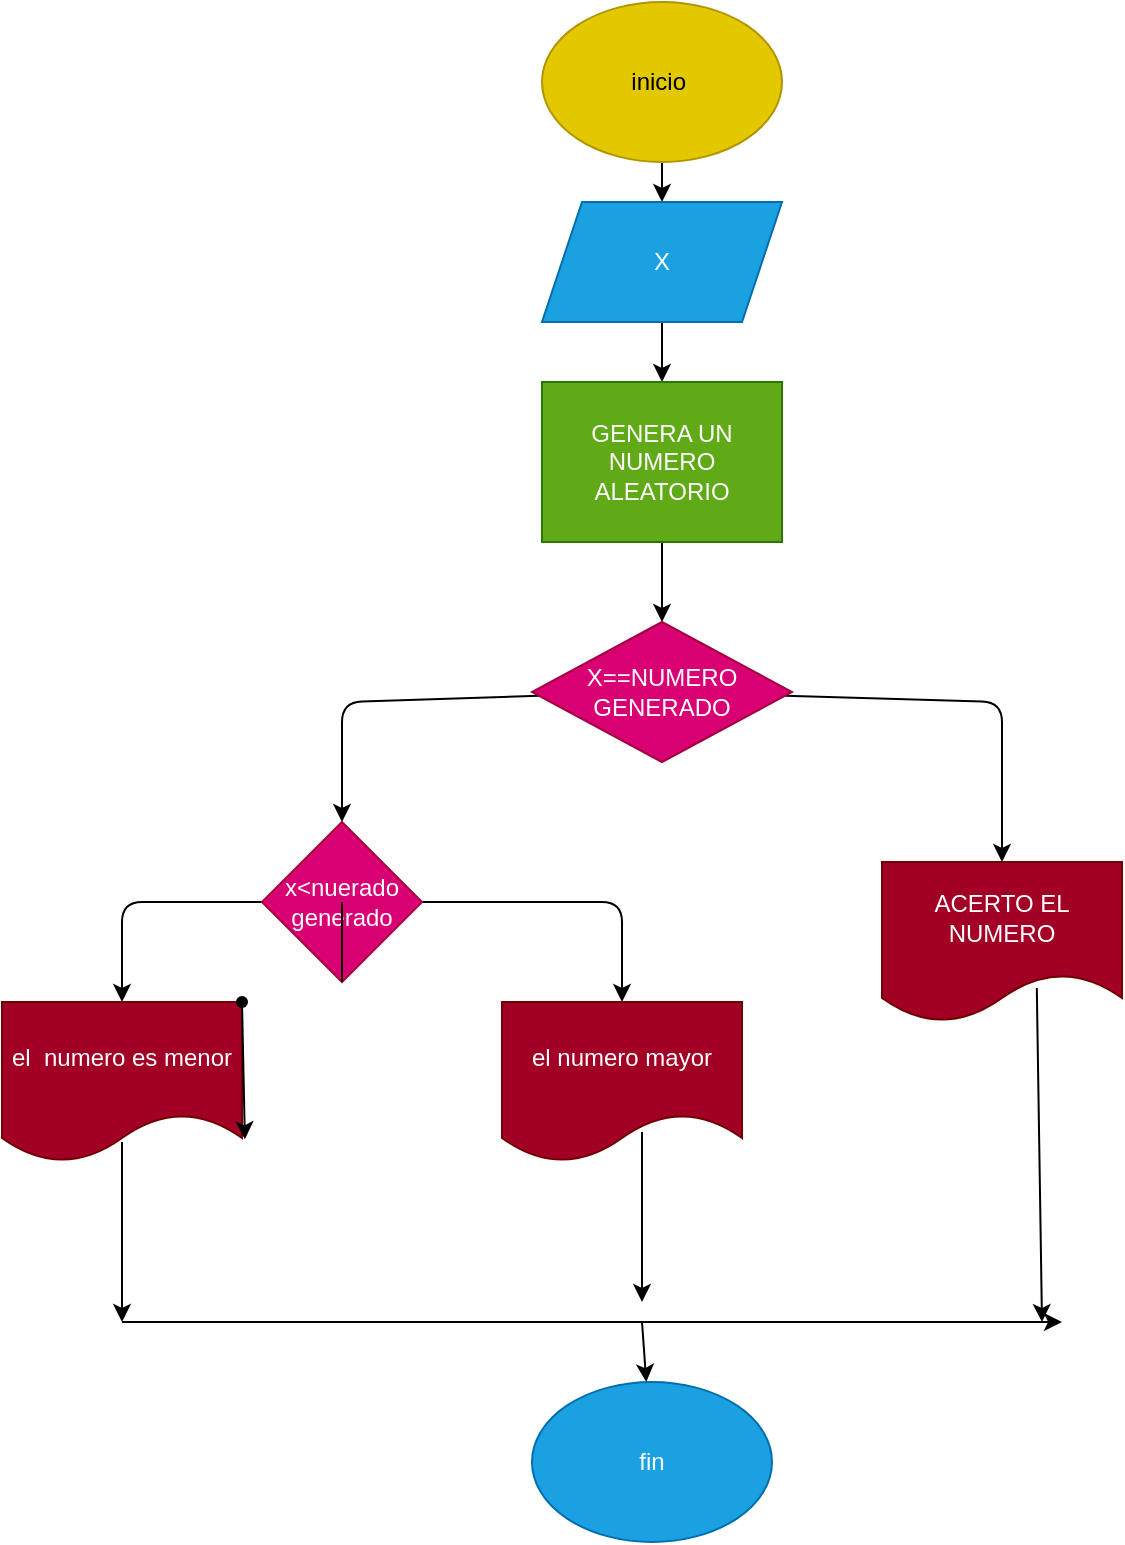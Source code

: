<mxfile><diagram id="kf-e1xeCID6pruU7d2nf" name="Página-1"><mxGraphModel dx="1351" dy="537" grid="1" gridSize="10" guides="1" tooltips="1" connect="1" arrows="1" fold="1" page="1" pageScale="1" pageWidth="827" pageHeight="1169" math="0" shadow="0"><root><mxCell id="0"/><mxCell id="1" parent="0"/><mxCell id="4" value="" style="edgeStyle=none;html=1;" parent="1" source="2" target="3" edge="1"><mxGeometry relative="1" as="geometry"/></mxCell><mxCell id="2" value="inicio&amp;nbsp;" style="ellipse;whiteSpace=wrap;html=1;fillColor=#e3c800;fontColor=#000000;strokeColor=#B09500;" parent="1" vertex="1"><mxGeometry x="200" y="50" width="120" height="80" as="geometry"/></mxCell><mxCell id="6" value="" style="edgeStyle=none;html=1;" parent="1" source="3" target="5" edge="1"><mxGeometry relative="1" as="geometry"/></mxCell><mxCell id="3" value="X" style="shape=parallelogram;perimeter=parallelogramPerimeter;whiteSpace=wrap;html=1;fixedSize=1;fillColor=#1ba1e2;fontColor=#ffffff;strokeColor=#006EAF;" parent="1" vertex="1"><mxGeometry x="200" y="150" width="120" height="60" as="geometry"/></mxCell><mxCell id="8" value="" style="edgeStyle=none;html=1;" parent="1" source="5" target="7" edge="1"><mxGeometry relative="1" as="geometry"/></mxCell><mxCell id="5" value="GENERA UN NUMERO ALEATORIO" style="whiteSpace=wrap;html=1;fillColor=#60a917;fontColor=#ffffff;strokeColor=#2D7600;" parent="1" vertex="1"><mxGeometry x="200" y="240" width="120" height="80" as="geometry"/></mxCell><mxCell id="10" value="" style="edgeStyle=none;html=1;" parent="1" source="7" target="9" edge="1"><mxGeometry relative="1" as="geometry"><Array as="points"><mxPoint x="100" y="400"/></Array></mxGeometry></mxCell><mxCell id="12" value="" style="edgeStyle=none;html=1;" parent="1" source="7" target="11" edge="1"><mxGeometry relative="1" as="geometry"><Array as="points"><mxPoint x="430" y="400"/></Array></mxGeometry></mxCell><mxCell id="7" value="X==NUMERO&lt;br&gt;GENERADO" style="rhombus;whiteSpace=wrap;html=1;fillColor=#d80073;fontColor=#ffffff;strokeColor=#A50040;" parent="1" vertex="1"><mxGeometry x="195" y="360" width="130" height="70" as="geometry"/></mxCell><mxCell id="14" value="" style="edgeStyle=none;html=1;startArrow=none;exitX=1;exitY=0.5;exitDx=0;exitDy=0;" parent="1" source="9" target="13" edge="1"><mxGeometry relative="1" as="geometry"><mxPoint x="160" y="540" as="sourcePoint"/><Array as="points"><mxPoint x="240" y="500"/></Array></mxGeometry></mxCell><mxCell id="17" value="" style="edgeStyle=none;html=1;entryX=0.5;entryY=0;entryDx=0;entryDy=0;" parent="1" source="9" target="15" edge="1"><mxGeometry relative="1" as="geometry"><Array as="points"><mxPoint x="-10" y="500"/></Array></mxGeometry></mxCell><mxCell id="9" value="x&amp;lt;nuerado generado" style="rhombus;whiteSpace=wrap;html=1;fillColor=#d80073;fontColor=#ffffff;strokeColor=#A50040;" parent="1" vertex="1"><mxGeometry x="60" y="460" width="80" height="80" as="geometry"/></mxCell><mxCell id="11" value="ACERTO EL NUMERO" style="shape=document;whiteSpace=wrap;html=1;boundedLbl=1;fillColor=#a20025;fontColor=#ffffff;strokeColor=#6F0000;" parent="1" vertex="1"><mxGeometry x="370" y="480" width="120" height="80" as="geometry"/></mxCell><mxCell id="13" value="el numero mayor" style="shape=document;whiteSpace=wrap;html=1;boundedLbl=1;fillColor=#a20025;fontColor=#ffffff;strokeColor=#6F0000;" parent="1" vertex="1"><mxGeometry x="180" y="550" width="120" height="80" as="geometry"/></mxCell><mxCell id="15" value="el&amp;nbsp; numero es menor" style="shape=document;whiteSpace=wrap;html=1;boundedLbl=1;fillColor=#a20025;fontColor=#ffffff;strokeColor=#6F0000;" parent="1" vertex="1"><mxGeometry x="-70" y="550" width="120" height="80" as="geometry"/></mxCell><mxCell id="21" style="edgeStyle=none;html=1;entryX=1.012;entryY=0.858;entryDx=0;entryDy=0;entryPerimeter=0;" parent="1" source="16" target="15" edge="1"><mxGeometry relative="1" as="geometry"/></mxCell><mxCell id="16" value="" style="shape=waypoint;sketch=0;size=6;pointerEvents=1;points=[];fillColor=default;resizable=0;rotatable=0;perimeter=centerPerimeter;snapToPoint=1;" parent="1" vertex="1"><mxGeometry x="40" y="540" width="20" height="20" as="geometry"/></mxCell><mxCell id="18" value="" style="edgeStyle=none;html=1;endArrow=none;" parent="1" source="9" edge="1"><mxGeometry relative="1" as="geometry"><mxPoint x="124.348" y="515.652" as="sourcePoint"/><mxPoint x="100" y="500" as="targetPoint"/></mxGeometry></mxCell><mxCell id="20" value="" style="endArrow=classic;html=1;" parent="1" edge="1"><mxGeometry width="50" height="50" relative="1" as="geometry"><mxPoint x="-10" y="620" as="sourcePoint"/><mxPoint x="-10" y="710" as="targetPoint"/></mxGeometry></mxCell><mxCell id="22" value="" style="endArrow=classic;html=1;exitX=0.645;exitY=0.788;exitDx=0;exitDy=0;exitPerimeter=0;" parent="1" source="11" edge="1"><mxGeometry width="50" height="50" relative="1" as="geometry"><mxPoint x="364" y="700" as="sourcePoint"/><mxPoint x="450" y="710" as="targetPoint"/></mxGeometry></mxCell><mxCell id="23" value="" style="endArrow=classic;html=1;" parent="1" edge="1"><mxGeometry width="50" height="50" relative="1" as="geometry"><mxPoint x="250" y="615" as="sourcePoint"/><mxPoint x="250" y="700" as="targetPoint"/></mxGeometry></mxCell><mxCell id="24" value="" style="endArrow=classic;html=1;" parent="1" edge="1"><mxGeometry width="50" height="50" relative="1" as="geometry"><mxPoint x="-10" y="710" as="sourcePoint"/><mxPoint x="460" y="710" as="targetPoint"/></mxGeometry></mxCell><mxCell id="25" value="" style="endArrow=classic;html=1;" parent="1" target="26" edge="1"><mxGeometry width="50" height="50" relative="1" as="geometry"><mxPoint x="250" y="710" as="sourcePoint"/><mxPoint x="250" y="750" as="targetPoint"/></mxGeometry></mxCell><mxCell id="26" value="fin" style="ellipse;whiteSpace=wrap;html=1;fillColor=#1ba1e2;fontColor=#ffffff;strokeColor=#006EAF;" parent="1" vertex="1"><mxGeometry x="195" y="740" width="120" height="80" as="geometry"/></mxCell></root></mxGraphModel></diagram></mxfile>